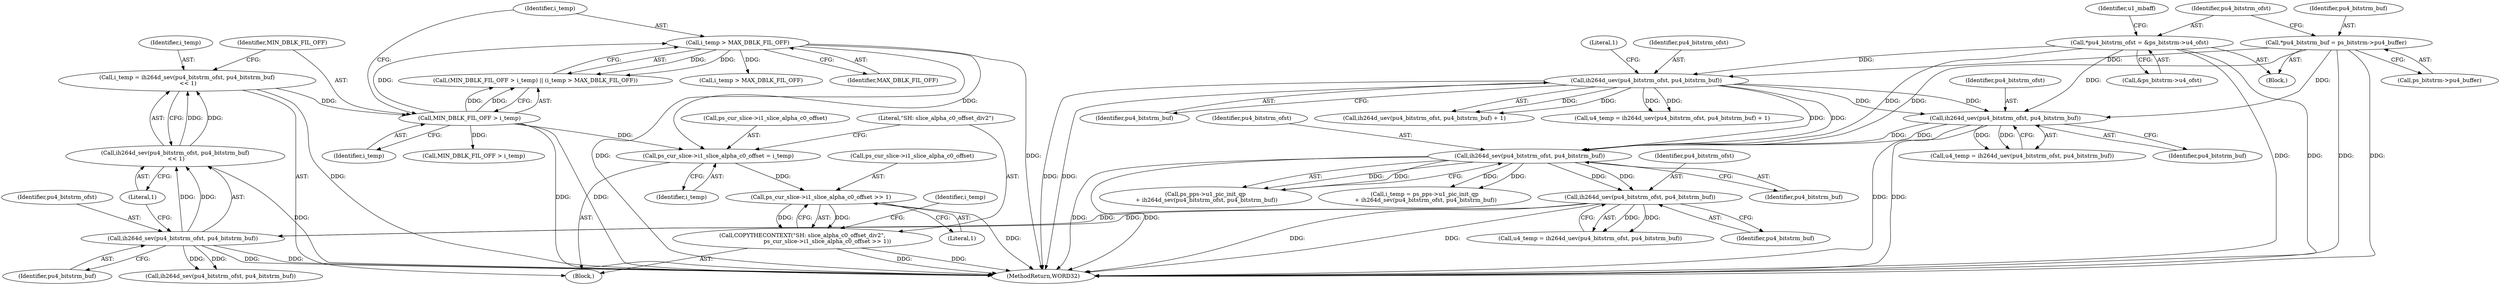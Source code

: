digraph "0_Android_943323f1d9d3dd5c2634deb26cbe72343ca6b3db_2@pointer" {
"1000856" [label="(Call,ps_cur_slice->i1_slice_alpha_c0_offset = i_temp)"];
"1000850" [label="(Call,i_temp > MAX_DBLK_FIL_OFF)"];
"1000847" [label="(Call,MIN_DBLK_FIL_OFF > i_temp)"];
"1000838" [label="(Call,i_temp = ih264d_sev(pu4_bitstrm_ofst, pu4_bitstrm_buf)\n << 1)"];
"1000840" [label="(Call,ih264d_sev(pu4_bitstrm_ofst, pu4_bitstrm_buf)\n << 1)"];
"1000841" [label="(Call,ih264d_sev(pu4_bitstrm_ofst, pu4_bitstrm_buf))"];
"1000815" [label="(Call,ih264d_uev(pu4_bitstrm_ofst, pu4_bitstrm_buf))"];
"1000776" [label="(Call,ih264d_sev(pu4_bitstrm_ofst, pu4_bitstrm_buf))"];
"1000750" [label="(Call,ih264d_uev(pu4_bitstrm_ofst, pu4_bitstrm_buf))"];
"1000147" [label="(Call,*pu4_bitstrm_ofst = &ps_bitstrm->u4_ofst)"];
"1000261" [label="(Call,ih264d_uev(pu4_bitstrm_ofst, pu4_bitstrm_buf))"];
"1000141" [label="(Call,*pu4_bitstrm_buf = ps_bitstrm->pu4_buffer)"];
"1000863" [label="(Call,ps_cur_slice->i1_slice_alpha_c0_offset >> 1)"];
"1000861" [label="(Call,COPYTHECONTEXT(\"SH: slice_alpha_c0_offset_div2\",\n                            ps_cur_slice->i1_slice_alpha_c0_offset >> 1))"];
"1000869" [label="(Identifier,i_temp)"];
"1000871" [label="(Call,ih264d_sev(pu4_bitstrm_ofst, pu4_bitstrm_buf))"];
"1000142" [label="(Identifier,pu4_bitstrm_buf)"];
"1000847" [label="(Call,MIN_DBLK_FIL_OFF > i_temp)"];
"1000851" [label="(Identifier,i_temp)"];
"1000263" [label="(Identifier,pu4_bitstrm_buf)"];
"1000838" [label="(Call,i_temp = ih264d_sev(pu4_bitstrm_ofst, pu4_bitstrm_buf)\n << 1)"];
"1000841" [label="(Call,ih264d_sev(pu4_bitstrm_ofst, pu4_bitstrm_buf))"];
"1000846" [label="(Call,(MIN_DBLK_FIL_OFF > i_temp) || (i_temp > MAX_DBLK_FIL_OFF))"];
"1001025" [label="(MethodReturn,WORD32)"];
"1000748" [label="(Call,u4_temp = ih264d_uev(pu4_bitstrm_ofst, pu4_bitstrm_buf))"];
"1000750" [label="(Call,ih264d_uev(pu4_bitstrm_ofst, pu4_bitstrm_buf))"];
"1000777" [label="(Identifier,pu4_bitstrm_ofst)"];
"1000776" [label="(Call,ih264d_sev(pu4_bitstrm_ofst, pu4_bitstrm_buf))"];
"1000778" [label="(Identifier,pu4_bitstrm_buf)"];
"1000147" [label="(Call,*pu4_bitstrm_ofst = &ps_bitstrm->u4_ofst)"];
"1000843" [label="(Identifier,pu4_bitstrm_buf)"];
"1000840" [label="(Call,ih264d_sev(pu4_bitstrm_ofst, pu4_bitstrm_buf)\n << 1)"];
"1000261" [label="(Call,ih264d_uev(pu4_bitstrm_ofst, pu4_bitstrm_buf))"];
"1000849" [label="(Identifier,i_temp)"];
"1000842" [label="(Identifier,pu4_bitstrm_ofst)"];
"1000848" [label="(Identifier,MIN_DBLK_FIL_OFF)"];
"1000880" [label="(Call,i_temp > MAX_DBLK_FIL_OFF)"];
"1000857" [label="(Call,ps_cur_slice->i1_slice_alpha_c0_offset)"];
"1000770" [label="(Call,i_temp = ps_pps->u1_pic_init_qp\n + ih264d_sev(pu4_bitstrm_ofst, pu4_bitstrm_buf))"];
"1000141" [label="(Call,*pu4_bitstrm_buf = ps_bitstrm->pu4_buffer)"];
"1000815" [label="(Call,ih264d_uev(pu4_bitstrm_ofst, pu4_bitstrm_buf))"];
"1000817" [label="(Identifier,pu4_bitstrm_buf)"];
"1000813" [label="(Call,u4_temp = ih264d_uev(pu4_bitstrm_ofst, pu4_bitstrm_buf))"];
"1000837" [label="(Block,)"];
"1000155" [label="(Identifier,u1_mbaff)"];
"1000260" [label="(Call,ih264d_uev(pu4_bitstrm_ofst, pu4_bitstrm_buf) + 1)"];
"1000816" [label="(Identifier,pu4_bitstrm_ofst)"];
"1000867" [label="(Literal,1)"];
"1000864" [label="(Call,ps_cur_slice->i1_slice_alpha_c0_offset)"];
"1000149" [label="(Call,&ps_bitstrm->u4_ofst)"];
"1000856" [label="(Call,ps_cur_slice->i1_slice_alpha_c0_offset = i_temp)"];
"1000850" [label="(Call,i_temp > MAX_DBLK_FIL_OFF)"];
"1000772" [label="(Call,ps_pps->u1_pic_init_qp\n + ih264d_sev(pu4_bitstrm_ofst, pu4_bitstrm_buf))"];
"1000143" [label="(Call,ps_bitstrm->pu4_buffer)"];
"1000264" [label="(Literal,1)"];
"1000262" [label="(Identifier,pu4_bitstrm_ofst)"];
"1000121" [label="(Block,)"];
"1000839" [label="(Identifier,i_temp)"];
"1000862" [label="(Literal,\"SH: slice_alpha_c0_offset_div2\")"];
"1000877" [label="(Call,MIN_DBLK_FIL_OFF > i_temp)"];
"1000852" [label="(Identifier,MAX_DBLK_FIL_OFF)"];
"1000752" [label="(Identifier,pu4_bitstrm_buf)"];
"1000751" [label="(Identifier,pu4_bitstrm_ofst)"];
"1000844" [label="(Literal,1)"];
"1000861" [label="(Call,COPYTHECONTEXT(\"SH: slice_alpha_c0_offset_div2\",\n                            ps_cur_slice->i1_slice_alpha_c0_offset >> 1))"];
"1000148" [label="(Identifier,pu4_bitstrm_ofst)"];
"1000863" [label="(Call,ps_cur_slice->i1_slice_alpha_c0_offset >> 1)"];
"1000258" [label="(Call,u4_temp = ih264d_uev(pu4_bitstrm_ofst, pu4_bitstrm_buf) + 1)"];
"1000860" [label="(Identifier,i_temp)"];
"1000856" -> "1000837"  [label="AST: "];
"1000856" -> "1000860"  [label="CFG: "];
"1000857" -> "1000856"  [label="AST: "];
"1000860" -> "1000856"  [label="AST: "];
"1000862" -> "1000856"  [label="CFG: "];
"1000850" -> "1000856"  [label="DDG: "];
"1000847" -> "1000856"  [label="DDG: "];
"1000856" -> "1000863"  [label="DDG: "];
"1000850" -> "1000846"  [label="AST: "];
"1000850" -> "1000852"  [label="CFG: "];
"1000851" -> "1000850"  [label="AST: "];
"1000852" -> "1000850"  [label="AST: "];
"1000846" -> "1000850"  [label="CFG: "];
"1000850" -> "1001025"  [label="DDG: "];
"1000850" -> "1001025"  [label="DDG: "];
"1000850" -> "1000846"  [label="DDG: "];
"1000850" -> "1000846"  [label="DDG: "];
"1000847" -> "1000850"  [label="DDG: "];
"1000850" -> "1000880"  [label="DDG: "];
"1000847" -> "1000846"  [label="AST: "];
"1000847" -> "1000849"  [label="CFG: "];
"1000848" -> "1000847"  [label="AST: "];
"1000849" -> "1000847"  [label="AST: "];
"1000851" -> "1000847"  [label="CFG: "];
"1000846" -> "1000847"  [label="CFG: "];
"1000847" -> "1001025"  [label="DDG: "];
"1000847" -> "1001025"  [label="DDG: "];
"1000847" -> "1000846"  [label="DDG: "];
"1000847" -> "1000846"  [label="DDG: "];
"1000838" -> "1000847"  [label="DDG: "];
"1000847" -> "1000877"  [label="DDG: "];
"1000838" -> "1000837"  [label="AST: "];
"1000838" -> "1000840"  [label="CFG: "];
"1000839" -> "1000838"  [label="AST: "];
"1000840" -> "1000838"  [label="AST: "];
"1000848" -> "1000838"  [label="CFG: "];
"1000838" -> "1001025"  [label="DDG: "];
"1000840" -> "1000838"  [label="DDG: "];
"1000840" -> "1000838"  [label="DDG: "];
"1000840" -> "1000844"  [label="CFG: "];
"1000841" -> "1000840"  [label="AST: "];
"1000844" -> "1000840"  [label="AST: "];
"1000840" -> "1001025"  [label="DDG: "];
"1000841" -> "1000840"  [label="DDG: "];
"1000841" -> "1000840"  [label="DDG: "];
"1000841" -> "1000843"  [label="CFG: "];
"1000842" -> "1000841"  [label="AST: "];
"1000843" -> "1000841"  [label="AST: "];
"1000844" -> "1000841"  [label="CFG: "];
"1000841" -> "1001025"  [label="DDG: "];
"1000841" -> "1001025"  [label="DDG: "];
"1000815" -> "1000841"  [label="DDG: "];
"1000815" -> "1000841"  [label="DDG: "];
"1000841" -> "1000871"  [label="DDG: "];
"1000841" -> "1000871"  [label="DDG: "];
"1000815" -> "1000813"  [label="AST: "];
"1000815" -> "1000817"  [label="CFG: "];
"1000816" -> "1000815"  [label="AST: "];
"1000817" -> "1000815"  [label="AST: "];
"1000813" -> "1000815"  [label="CFG: "];
"1000815" -> "1001025"  [label="DDG: "];
"1000815" -> "1001025"  [label="DDG: "];
"1000815" -> "1000813"  [label="DDG: "];
"1000815" -> "1000813"  [label="DDG: "];
"1000776" -> "1000815"  [label="DDG: "];
"1000776" -> "1000815"  [label="DDG: "];
"1000776" -> "1000772"  [label="AST: "];
"1000776" -> "1000778"  [label="CFG: "];
"1000777" -> "1000776"  [label="AST: "];
"1000778" -> "1000776"  [label="AST: "];
"1000772" -> "1000776"  [label="CFG: "];
"1000776" -> "1001025"  [label="DDG: "];
"1000776" -> "1001025"  [label="DDG: "];
"1000776" -> "1000770"  [label="DDG: "];
"1000776" -> "1000770"  [label="DDG: "];
"1000776" -> "1000772"  [label="DDG: "];
"1000776" -> "1000772"  [label="DDG: "];
"1000750" -> "1000776"  [label="DDG: "];
"1000750" -> "1000776"  [label="DDG: "];
"1000147" -> "1000776"  [label="DDG: "];
"1000261" -> "1000776"  [label="DDG: "];
"1000261" -> "1000776"  [label="DDG: "];
"1000141" -> "1000776"  [label="DDG: "];
"1000750" -> "1000748"  [label="AST: "];
"1000750" -> "1000752"  [label="CFG: "];
"1000751" -> "1000750"  [label="AST: "];
"1000752" -> "1000750"  [label="AST: "];
"1000748" -> "1000750"  [label="CFG: "];
"1000750" -> "1001025"  [label="DDG: "];
"1000750" -> "1001025"  [label="DDG: "];
"1000750" -> "1000748"  [label="DDG: "];
"1000750" -> "1000748"  [label="DDG: "];
"1000147" -> "1000750"  [label="DDG: "];
"1000261" -> "1000750"  [label="DDG: "];
"1000261" -> "1000750"  [label="DDG: "];
"1000141" -> "1000750"  [label="DDG: "];
"1000147" -> "1000121"  [label="AST: "];
"1000147" -> "1000149"  [label="CFG: "];
"1000148" -> "1000147"  [label="AST: "];
"1000149" -> "1000147"  [label="AST: "];
"1000155" -> "1000147"  [label="CFG: "];
"1000147" -> "1001025"  [label="DDG: "];
"1000147" -> "1001025"  [label="DDG: "];
"1000147" -> "1000261"  [label="DDG: "];
"1000261" -> "1000260"  [label="AST: "];
"1000261" -> "1000263"  [label="CFG: "];
"1000262" -> "1000261"  [label="AST: "];
"1000263" -> "1000261"  [label="AST: "];
"1000264" -> "1000261"  [label="CFG: "];
"1000261" -> "1001025"  [label="DDG: "];
"1000261" -> "1001025"  [label="DDG: "];
"1000261" -> "1000258"  [label="DDG: "];
"1000261" -> "1000258"  [label="DDG: "];
"1000261" -> "1000260"  [label="DDG: "];
"1000261" -> "1000260"  [label="DDG: "];
"1000141" -> "1000261"  [label="DDG: "];
"1000141" -> "1000121"  [label="AST: "];
"1000141" -> "1000143"  [label="CFG: "];
"1000142" -> "1000141"  [label="AST: "];
"1000143" -> "1000141"  [label="AST: "];
"1000148" -> "1000141"  [label="CFG: "];
"1000141" -> "1001025"  [label="DDG: "];
"1000141" -> "1001025"  [label="DDG: "];
"1000863" -> "1000861"  [label="AST: "];
"1000863" -> "1000867"  [label="CFG: "];
"1000864" -> "1000863"  [label="AST: "];
"1000867" -> "1000863"  [label="AST: "];
"1000861" -> "1000863"  [label="CFG: "];
"1000863" -> "1001025"  [label="DDG: "];
"1000863" -> "1000861"  [label="DDG: "];
"1000863" -> "1000861"  [label="DDG: "];
"1000861" -> "1000837"  [label="AST: "];
"1000862" -> "1000861"  [label="AST: "];
"1000869" -> "1000861"  [label="CFG: "];
"1000861" -> "1001025"  [label="DDG: "];
"1000861" -> "1001025"  [label="DDG: "];
}
